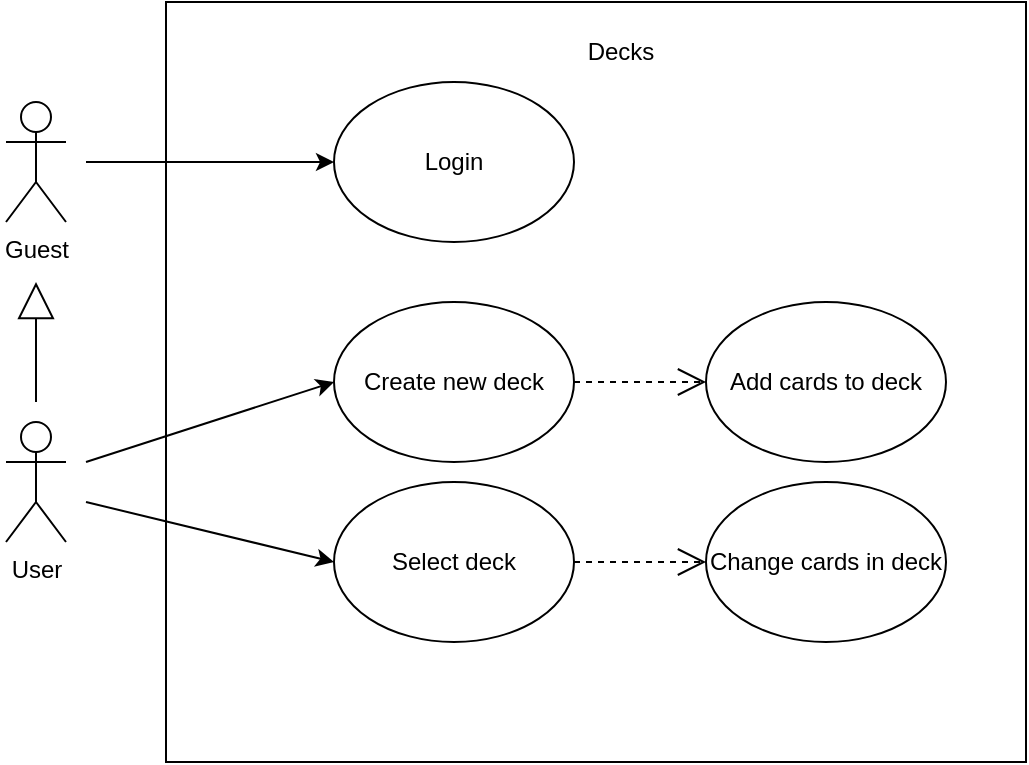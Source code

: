 <mxfile version="17.0.0" type="device"><diagram id="0AfAk449DDhnSpmbZVdI" name="Page-1"><mxGraphModel dx="1153" dy="519" grid="1" gridSize="10" guides="1" tooltips="1" connect="1" arrows="1" fold="1" page="1" pageScale="1" pageWidth="827" pageHeight="1169" math="0" shadow="0"><root><mxCell id="0"/><mxCell id="1" parent="0"/><mxCell id="ecHC2lpgOUu6vVdP9JlV-2" value="User" style="shape=umlActor;verticalLabelPosition=bottom;verticalAlign=top;html=1;outlineConnect=0;" vertex="1" parent="1"><mxGeometry x="120" y="380" width="30" height="60" as="geometry"/></mxCell><mxCell id="ecHC2lpgOUu6vVdP9JlV-3" value="Guest" style="shape=umlActor;verticalLabelPosition=bottom;verticalAlign=top;html=1;outlineConnect=0;" vertex="1" parent="1"><mxGeometry x="120" y="220" width="30" height="60" as="geometry"/></mxCell><mxCell id="ecHC2lpgOUu6vVdP9JlV-4" value="" style="rounded=0;whiteSpace=wrap;html=1;" vertex="1" parent="1"><mxGeometry x="200" y="170" width="430" height="380" as="geometry"/></mxCell><mxCell id="ecHC2lpgOUu6vVdP9JlV-5" value="Login" style="ellipse;whiteSpace=wrap;html=1;" vertex="1" parent="1"><mxGeometry x="284" y="210" width="120" height="80" as="geometry"/></mxCell><mxCell id="ecHC2lpgOUu6vVdP9JlV-6" value="" style="endArrow=block;endSize=16;endFill=0;html=1;rounded=0;" edge="1" parent="1"><mxGeometry width="160" relative="1" as="geometry"><mxPoint x="135" y="370" as="sourcePoint"/><mxPoint x="135" y="310" as="targetPoint"/></mxGeometry></mxCell><mxCell id="ecHC2lpgOUu6vVdP9JlV-7" value="Create new deck" style="ellipse;whiteSpace=wrap;html=1;" vertex="1" parent="1"><mxGeometry x="284" y="320" width="120" height="80" as="geometry"/></mxCell><mxCell id="ecHC2lpgOUu6vVdP9JlV-8" value="Decks" style="text;html=1;strokeColor=none;fillColor=none;align=center;verticalAlign=middle;whiteSpace=wrap;rounded=0;" vertex="1" parent="1"><mxGeometry x="380" y="180" width="95" height="30" as="geometry"/></mxCell><mxCell id="ecHC2lpgOUu6vVdP9JlV-9" value="" style="endArrow=classic;html=1;rounded=0;" edge="1" parent="1" target="ecHC2lpgOUu6vVdP9JlV-5"><mxGeometry width="50" height="50" relative="1" as="geometry"><mxPoint x="160" y="250" as="sourcePoint"/><mxPoint x="230" y="340" as="targetPoint"/></mxGeometry></mxCell><mxCell id="ecHC2lpgOUu6vVdP9JlV-10" value="" style="endArrow=classic;html=1;rounded=0;entryX=0;entryY=0.5;entryDx=0;entryDy=0;" edge="1" parent="1" target="ecHC2lpgOUu6vVdP9JlV-7"><mxGeometry width="50" height="50" relative="1" as="geometry"><mxPoint x="160" y="400" as="sourcePoint"/><mxPoint x="110" y="460" as="targetPoint"/></mxGeometry></mxCell><mxCell id="ecHC2lpgOUu6vVdP9JlV-11" value="Select deck" style="ellipse;whiteSpace=wrap;html=1;" vertex="1" parent="1"><mxGeometry x="284" y="410" width="120" height="80" as="geometry"/></mxCell><mxCell id="ecHC2lpgOUu6vVdP9JlV-12" value="" style="endArrow=classic;html=1;rounded=0;entryX=0;entryY=0.5;entryDx=0;entryDy=0;" edge="1" parent="1" target="ecHC2lpgOUu6vVdP9JlV-11"><mxGeometry width="50" height="50" relative="1" as="geometry"><mxPoint x="160" y="420" as="sourcePoint"/><mxPoint x="294" y="370" as="targetPoint"/></mxGeometry></mxCell><mxCell id="ecHC2lpgOUu6vVdP9JlV-13" value="Add cards to deck" style="ellipse;whiteSpace=wrap;html=1;" vertex="1" parent="1"><mxGeometry x="470" y="320" width="120" height="80" as="geometry"/></mxCell><mxCell id="ecHC2lpgOUu6vVdP9JlV-14" value="Change cards in deck" style="ellipse;whiteSpace=wrap;html=1;" vertex="1" parent="1"><mxGeometry x="470" y="410" width="120" height="80" as="geometry"/></mxCell><mxCell id="ecHC2lpgOUu6vVdP9JlV-15" value="" style="endArrow=open;endSize=12;dashed=1;html=1;rounded=0;entryX=0;entryY=0.5;entryDx=0;entryDy=0;exitX=1;exitY=0.5;exitDx=0;exitDy=0;" edge="1" parent="1" source="ecHC2lpgOUu6vVdP9JlV-7" target="ecHC2lpgOUu6vVdP9JlV-13"><mxGeometry width="160" relative="1" as="geometry"><mxPoint x="-10" y="570" as="sourcePoint"/><mxPoint x="150" y="570" as="targetPoint"/><Array as="points"><mxPoint x="440" y="360"/></Array></mxGeometry></mxCell><mxCell id="ecHC2lpgOUu6vVdP9JlV-16" value="" style="endArrow=open;endSize=12;dashed=1;html=1;rounded=0;entryX=0;entryY=0.5;entryDx=0;entryDy=0;exitX=1;exitY=0.5;exitDx=0;exitDy=0;" edge="1" parent="1" source="ecHC2lpgOUu6vVdP9JlV-11" target="ecHC2lpgOUu6vVdP9JlV-14"><mxGeometry width="160" relative="1" as="geometry"><mxPoint x="414" y="370" as="sourcePoint"/><mxPoint x="440" y="370" as="targetPoint"/><Array as="points"><mxPoint x="440" y="450"/></Array></mxGeometry></mxCell></root></mxGraphModel></diagram></mxfile>